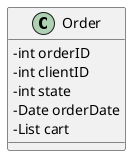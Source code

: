 @startuml
skinparam classAttributeIconSize 0

left to right direction



class Order {
    -int orderID
    -int clientID
    -int state
    -Date orderDate
    -List cart
}


@enduml


